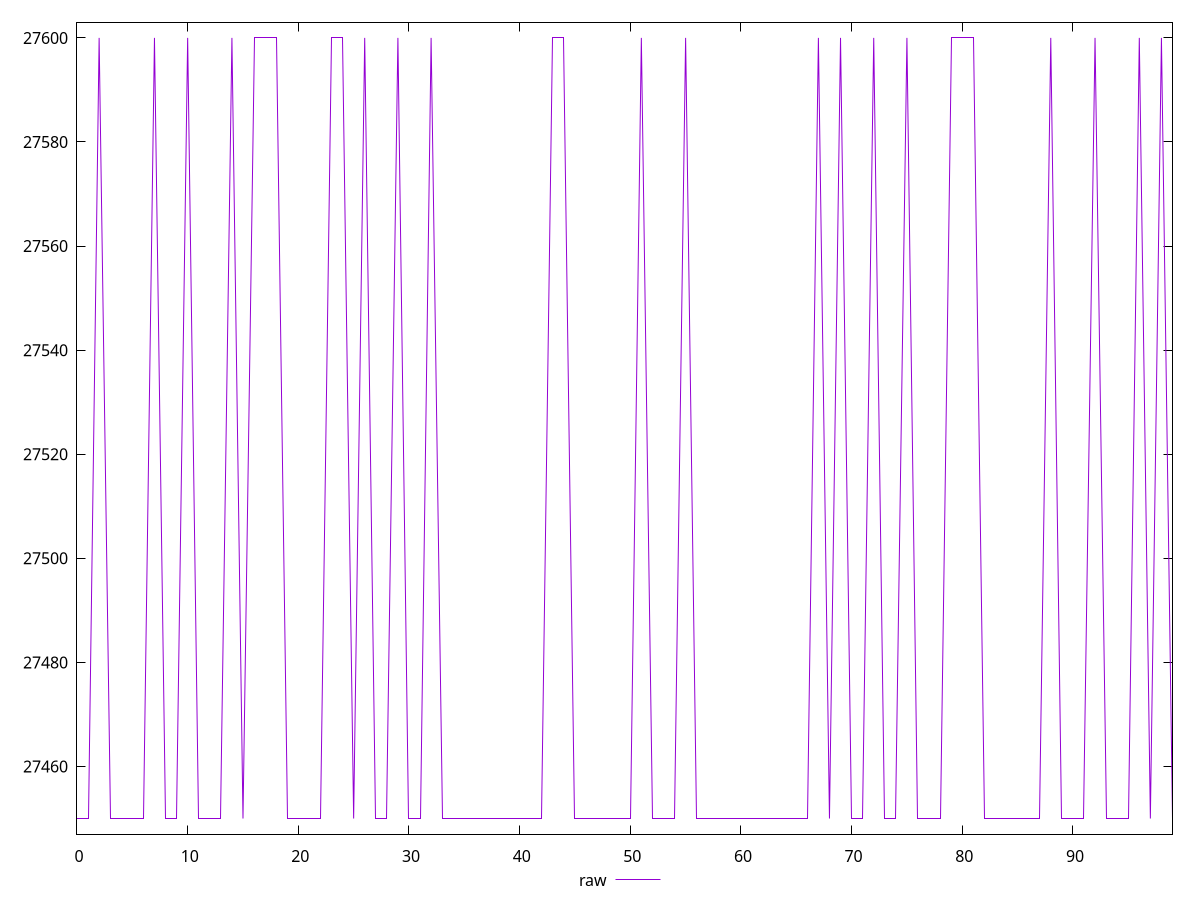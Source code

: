 reset

$raw <<EOF
0 27450
1 27450
2 27600
3 27450
4 27450
5 27450
6 27450
7 27600
8 27450
9 27450
10 27600
11 27450
12 27450
13 27450
14 27600
15 27450
16 27600
17 27600
18 27600
19 27450
20 27450
21 27450
22 27450
23 27600
24 27600
25 27450
26 27600
27 27450
28 27450
29 27600
30 27450
31 27450
32 27600
33 27450
34 27450
35 27450
36 27450
37 27450
38 27450
39 27450
40 27450
41 27450
42 27450
43 27600
44 27600
45 27450
46 27450
47 27450
48 27450
49 27450
50 27450
51 27600
52 27450
53 27450
54 27450
55 27600
56 27450
57 27450
58 27450
59 27450
60 27450
61 27450
62 27450
63 27450
64 27450
65 27450
66 27450
67 27600
68 27450
69 27600
70 27450
71 27450
72 27600
73 27450
74 27450
75 27600
76 27450
77 27450
78 27450
79 27600
80 27600
81 27600
82 27450
83 27450
84 27450
85 27450
86 27450
87 27450
88 27600
89 27450
90 27450
91 27450
92 27600
93 27450
94 27450
95 27450
96 27600
97 27450
98 27600
99 27450
EOF

set key outside below
set xrange [0:99]
set yrange [27447:27603]
set trange [27447:27603]
set terminal svg size 640, 500 enhanced background rgb 'white'
set output "reprap/uses-webp-images/samples/pages+cached+noexternal+nofonts/raw/values.svg"

plot $raw title "raw" with line

reset
